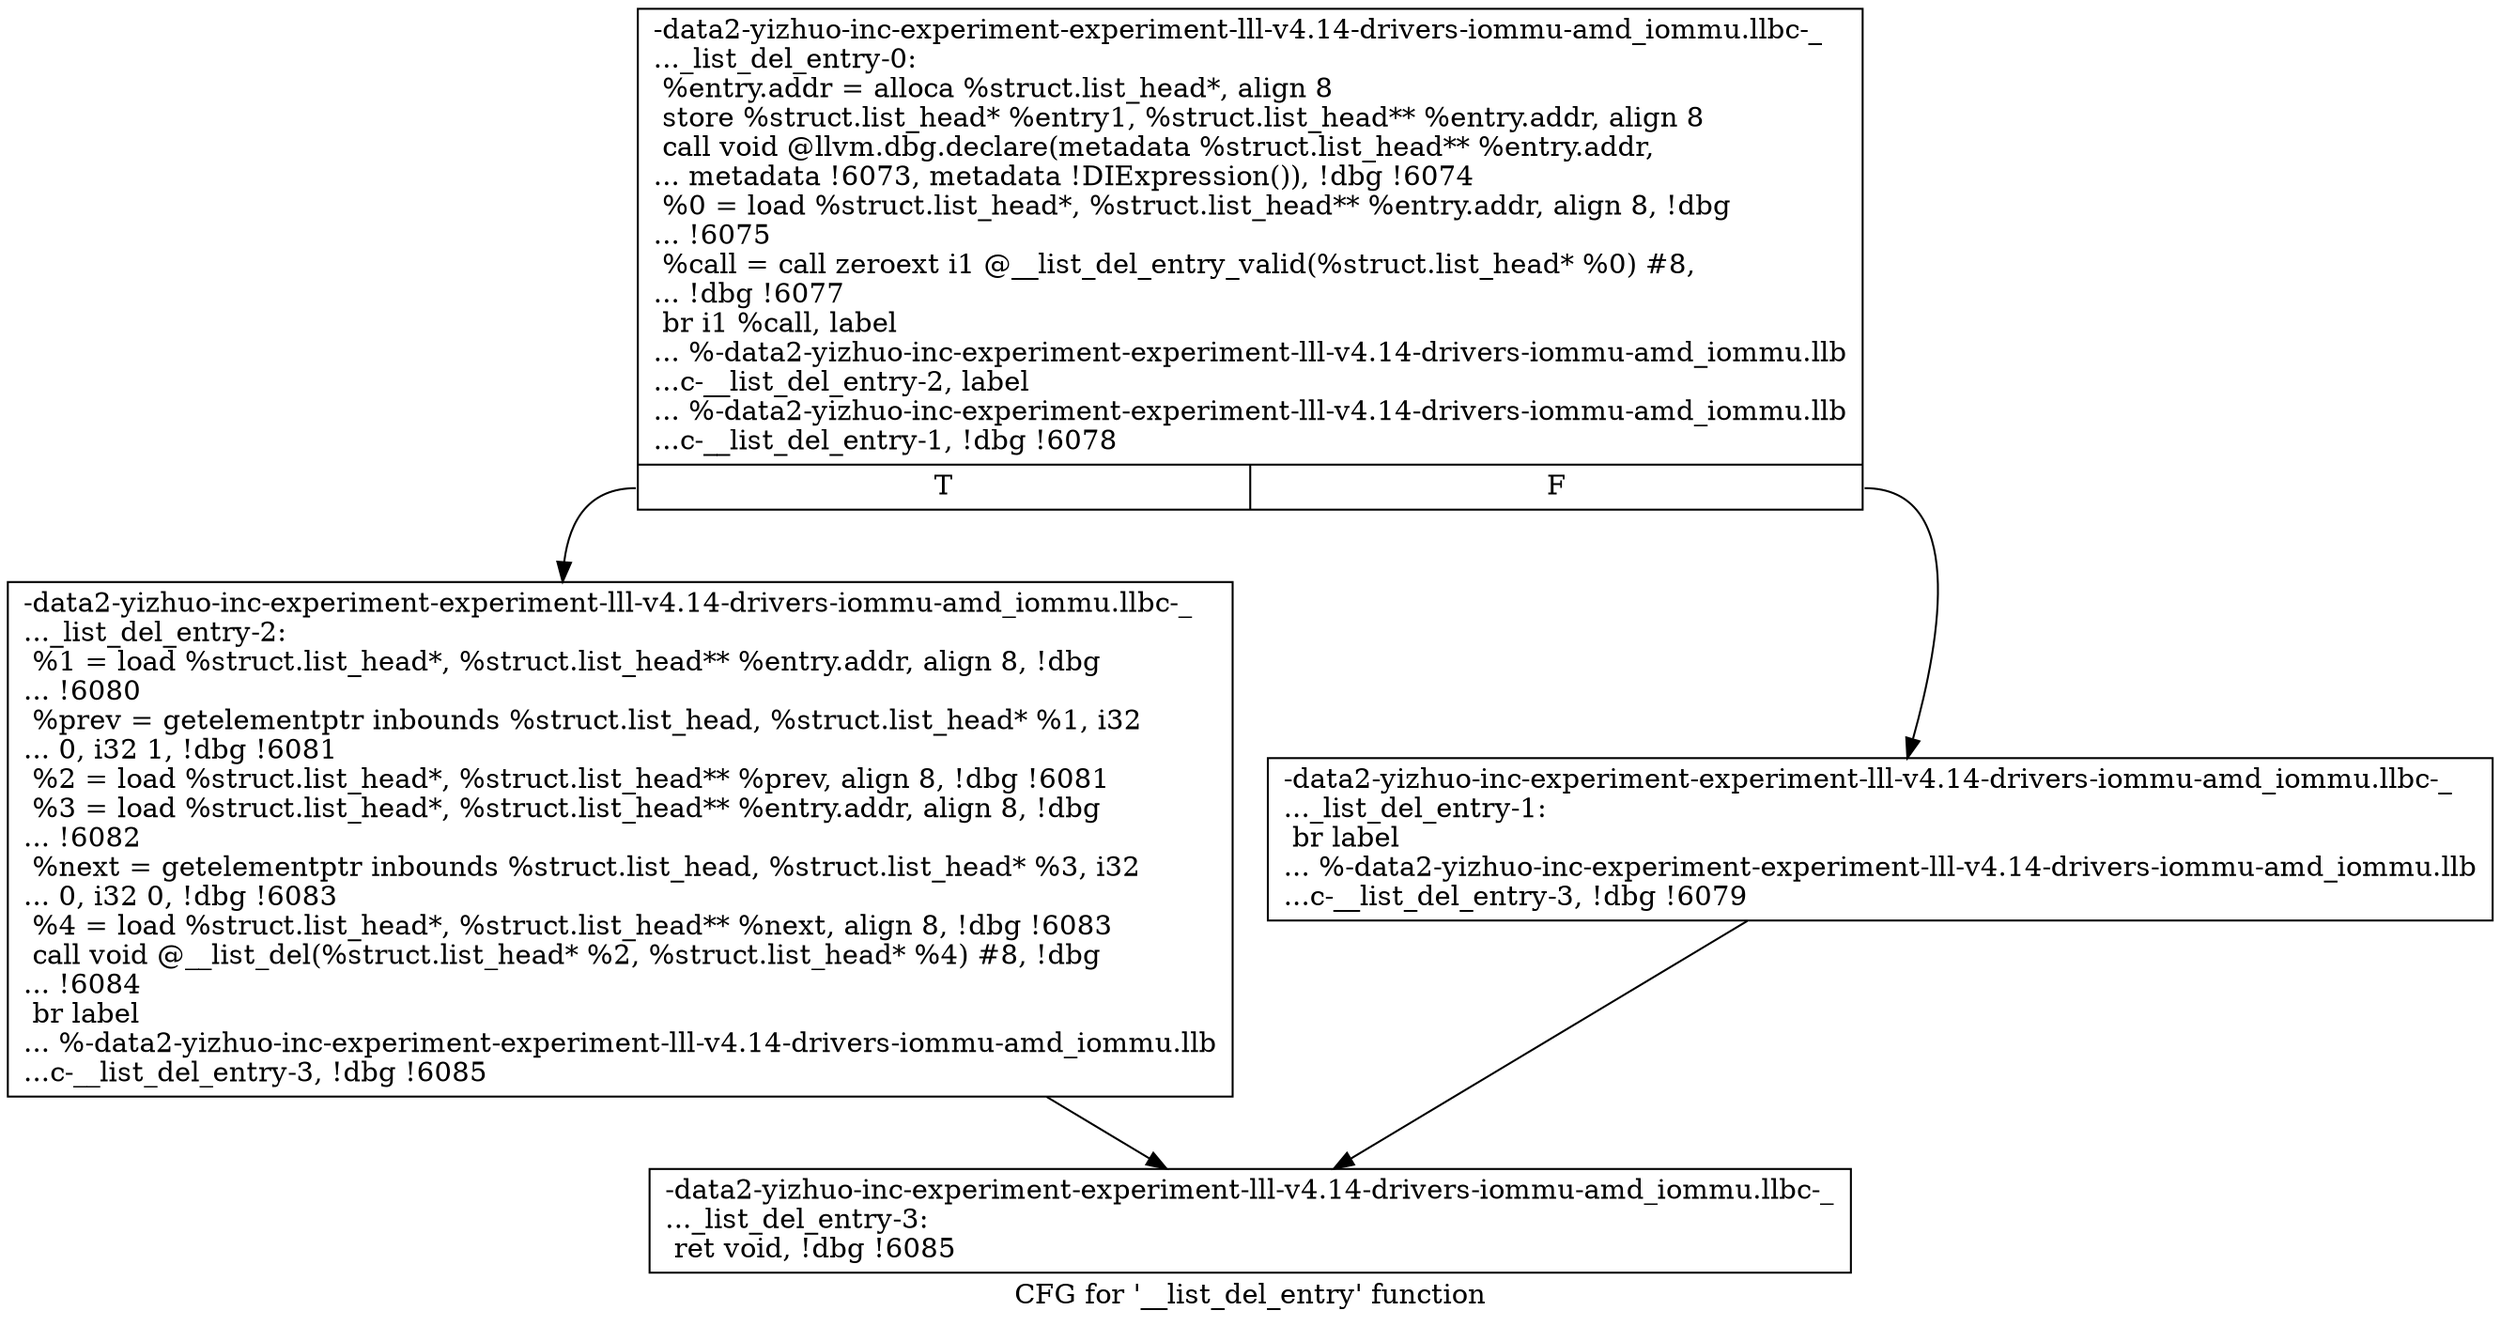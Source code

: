 digraph "CFG for '__list_del_entry' function" {
	label="CFG for '__list_del_entry' function";

	Node0x561b946c05e0 [shape=record,label="{-data2-yizhuo-inc-experiment-experiment-lll-v4.14-drivers-iommu-amd_iommu.llbc-_\l..._list_del_entry-0:\l  %entry.addr = alloca %struct.list_head*, align 8\l  store %struct.list_head* %entry1, %struct.list_head** %entry.addr, align 8\l  call void @llvm.dbg.declare(metadata %struct.list_head** %entry.addr,\l... metadata !6073, metadata !DIExpression()), !dbg !6074\l  %0 = load %struct.list_head*, %struct.list_head** %entry.addr, align 8, !dbg\l... !6075\l  %call = call zeroext i1 @__list_del_entry_valid(%struct.list_head* %0) #8,\l... !dbg !6077\l  br i1 %call, label\l... %-data2-yizhuo-inc-experiment-experiment-lll-v4.14-drivers-iommu-amd_iommu.llb\l...c-__list_del_entry-2, label\l... %-data2-yizhuo-inc-experiment-experiment-lll-v4.14-drivers-iommu-amd_iommu.llb\l...c-__list_del_entry-1, !dbg !6078\l|{<s0>T|<s1>F}}"];
	Node0x561b946c05e0:s0 -> Node0x561b946c4840;
	Node0x561b946c05e0:s1 -> Node0x561b946c47f0;
	Node0x561b946c47f0 [shape=record,label="{-data2-yizhuo-inc-experiment-experiment-lll-v4.14-drivers-iommu-amd_iommu.llbc-_\l..._list_del_entry-1: \l  br label\l... %-data2-yizhuo-inc-experiment-experiment-lll-v4.14-drivers-iommu-amd_iommu.llb\l...c-__list_del_entry-3, !dbg !6079\l}"];
	Node0x561b946c47f0 -> Node0x561b946c4890;
	Node0x561b946c4840 [shape=record,label="{-data2-yizhuo-inc-experiment-experiment-lll-v4.14-drivers-iommu-amd_iommu.llbc-_\l..._list_del_entry-2: \l  %1 = load %struct.list_head*, %struct.list_head** %entry.addr, align 8, !dbg\l... !6080\l  %prev = getelementptr inbounds %struct.list_head, %struct.list_head* %1, i32\l... 0, i32 1, !dbg !6081\l  %2 = load %struct.list_head*, %struct.list_head** %prev, align 8, !dbg !6081\l  %3 = load %struct.list_head*, %struct.list_head** %entry.addr, align 8, !dbg\l... !6082\l  %next = getelementptr inbounds %struct.list_head, %struct.list_head* %3, i32\l... 0, i32 0, !dbg !6083\l  %4 = load %struct.list_head*, %struct.list_head** %next, align 8, !dbg !6083\l  call void @__list_del(%struct.list_head* %2, %struct.list_head* %4) #8, !dbg\l... !6084\l  br label\l... %-data2-yizhuo-inc-experiment-experiment-lll-v4.14-drivers-iommu-amd_iommu.llb\l...c-__list_del_entry-3, !dbg !6085\l}"];
	Node0x561b946c4840 -> Node0x561b946c4890;
	Node0x561b946c4890 [shape=record,label="{-data2-yizhuo-inc-experiment-experiment-lll-v4.14-drivers-iommu-amd_iommu.llbc-_\l..._list_del_entry-3: \l  ret void, !dbg !6085\l}"];
}

